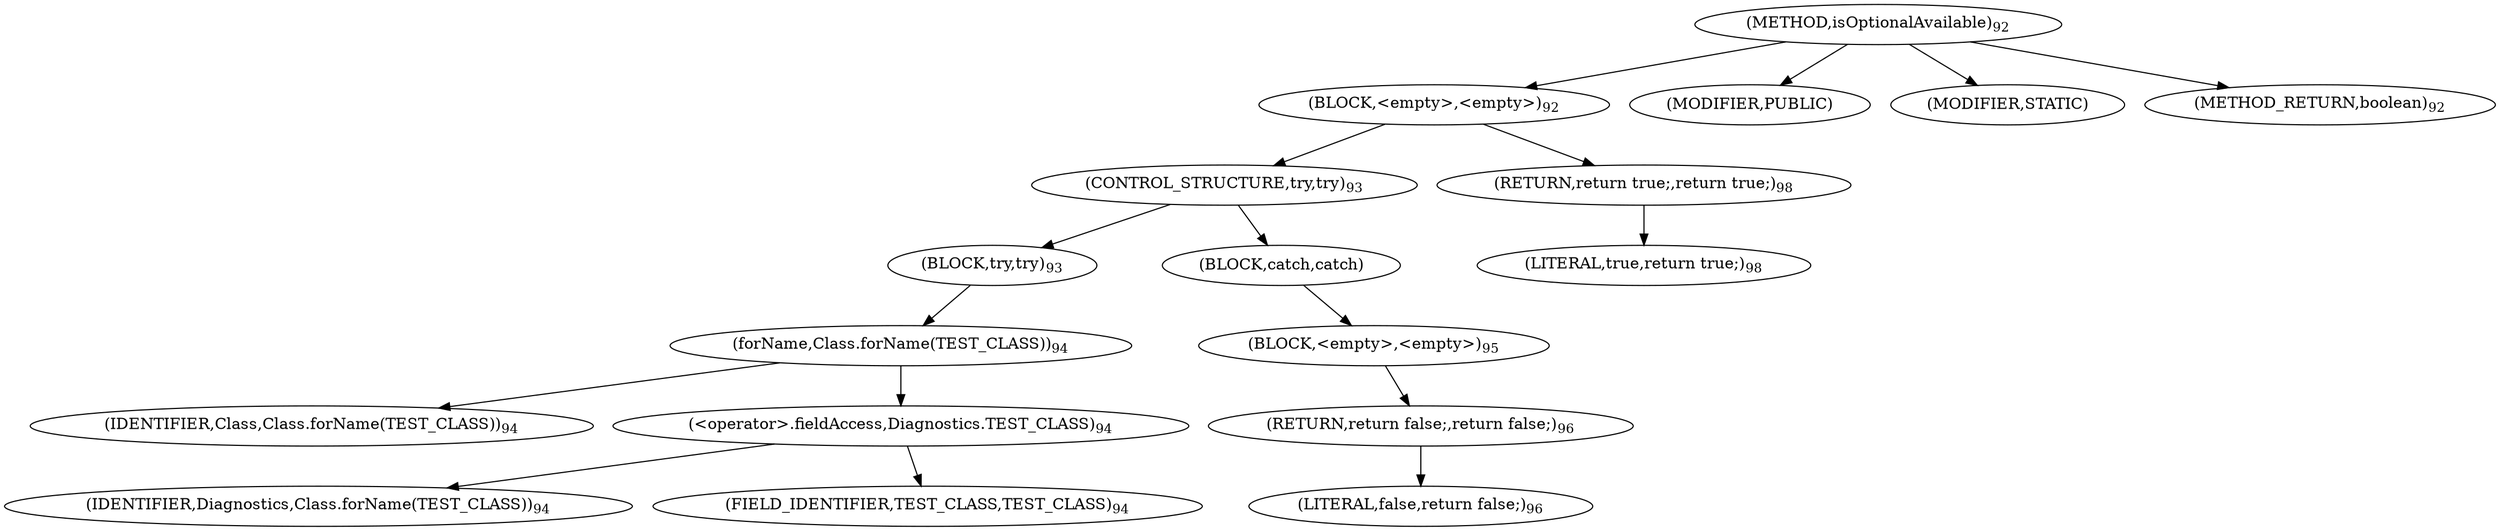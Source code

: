 digraph "isOptionalAvailable" {  
"31" [label = <(METHOD,isOptionalAvailable)<SUB>92</SUB>> ]
"32" [label = <(BLOCK,&lt;empty&gt;,&lt;empty&gt;)<SUB>92</SUB>> ]
"33" [label = <(CONTROL_STRUCTURE,try,try)<SUB>93</SUB>> ]
"34" [label = <(BLOCK,try,try)<SUB>93</SUB>> ]
"35" [label = <(forName,Class.forName(TEST_CLASS))<SUB>94</SUB>> ]
"36" [label = <(IDENTIFIER,Class,Class.forName(TEST_CLASS))<SUB>94</SUB>> ]
"37" [label = <(&lt;operator&gt;.fieldAccess,Diagnostics.TEST_CLASS)<SUB>94</SUB>> ]
"38" [label = <(IDENTIFIER,Diagnostics,Class.forName(TEST_CLASS))<SUB>94</SUB>> ]
"39" [label = <(FIELD_IDENTIFIER,TEST_CLASS,TEST_CLASS)<SUB>94</SUB>> ]
"40" [label = <(BLOCK,catch,catch)> ]
"41" [label = <(BLOCK,&lt;empty&gt;,&lt;empty&gt;)<SUB>95</SUB>> ]
"42" [label = <(RETURN,return false;,return false;)<SUB>96</SUB>> ]
"43" [label = <(LITERAL,false,return false;)<SUB>96</SUB>> ]
"44" [label = <(RETURN,return true;,return true;)<SUB>98</SUB>> ]
"45" [label = <(LITERAL,true,return true;)<SUB>98</SUB>> ]
"46" [label = <(MODIFIER,PUBLIC)> ]
"47" [label = <(MODIFIER,STATIC)> ]
"48" [label = <(METHOD_RETURN,boolean)<SUB>92</SUB>> ]
  "31" -> "32" 
  "31" -> "46" 
  "31" -> "47" 
  "31" -> "48" 
  "32" -> "33" 
  "32" -> "44" 
  "33" -> "34" 
  "33" -> "40" 
  "34" -> "35" 
  "35" -> "36" 
  "35" -> "37" 
  "37" -> "38" 
  "37" -> "39" 
  "40" -> "41" 
  "41" -> "42" 
  "42" -> "43" 
  "44" -> "45" 
}

